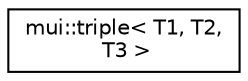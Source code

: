 digraph "Graphical Class Hierarchy"
{
 // LATEX_PDF_SIZE
  edge [fontname="Helvetica",fontsize="10",labelfontname="Helvetica",labelfontsize="10"];
  node [fontname="Helvetica",fontsize="10",shape=record];
  rankdir="LR";
  Node0 [label="mui::triple\< T1, T2,\l T3 \>",height=0.2,width=0.4,color="black", fillcolor="white", style="filled",URL="$structmui_1_1triple.html",tooltip=" "];
}

